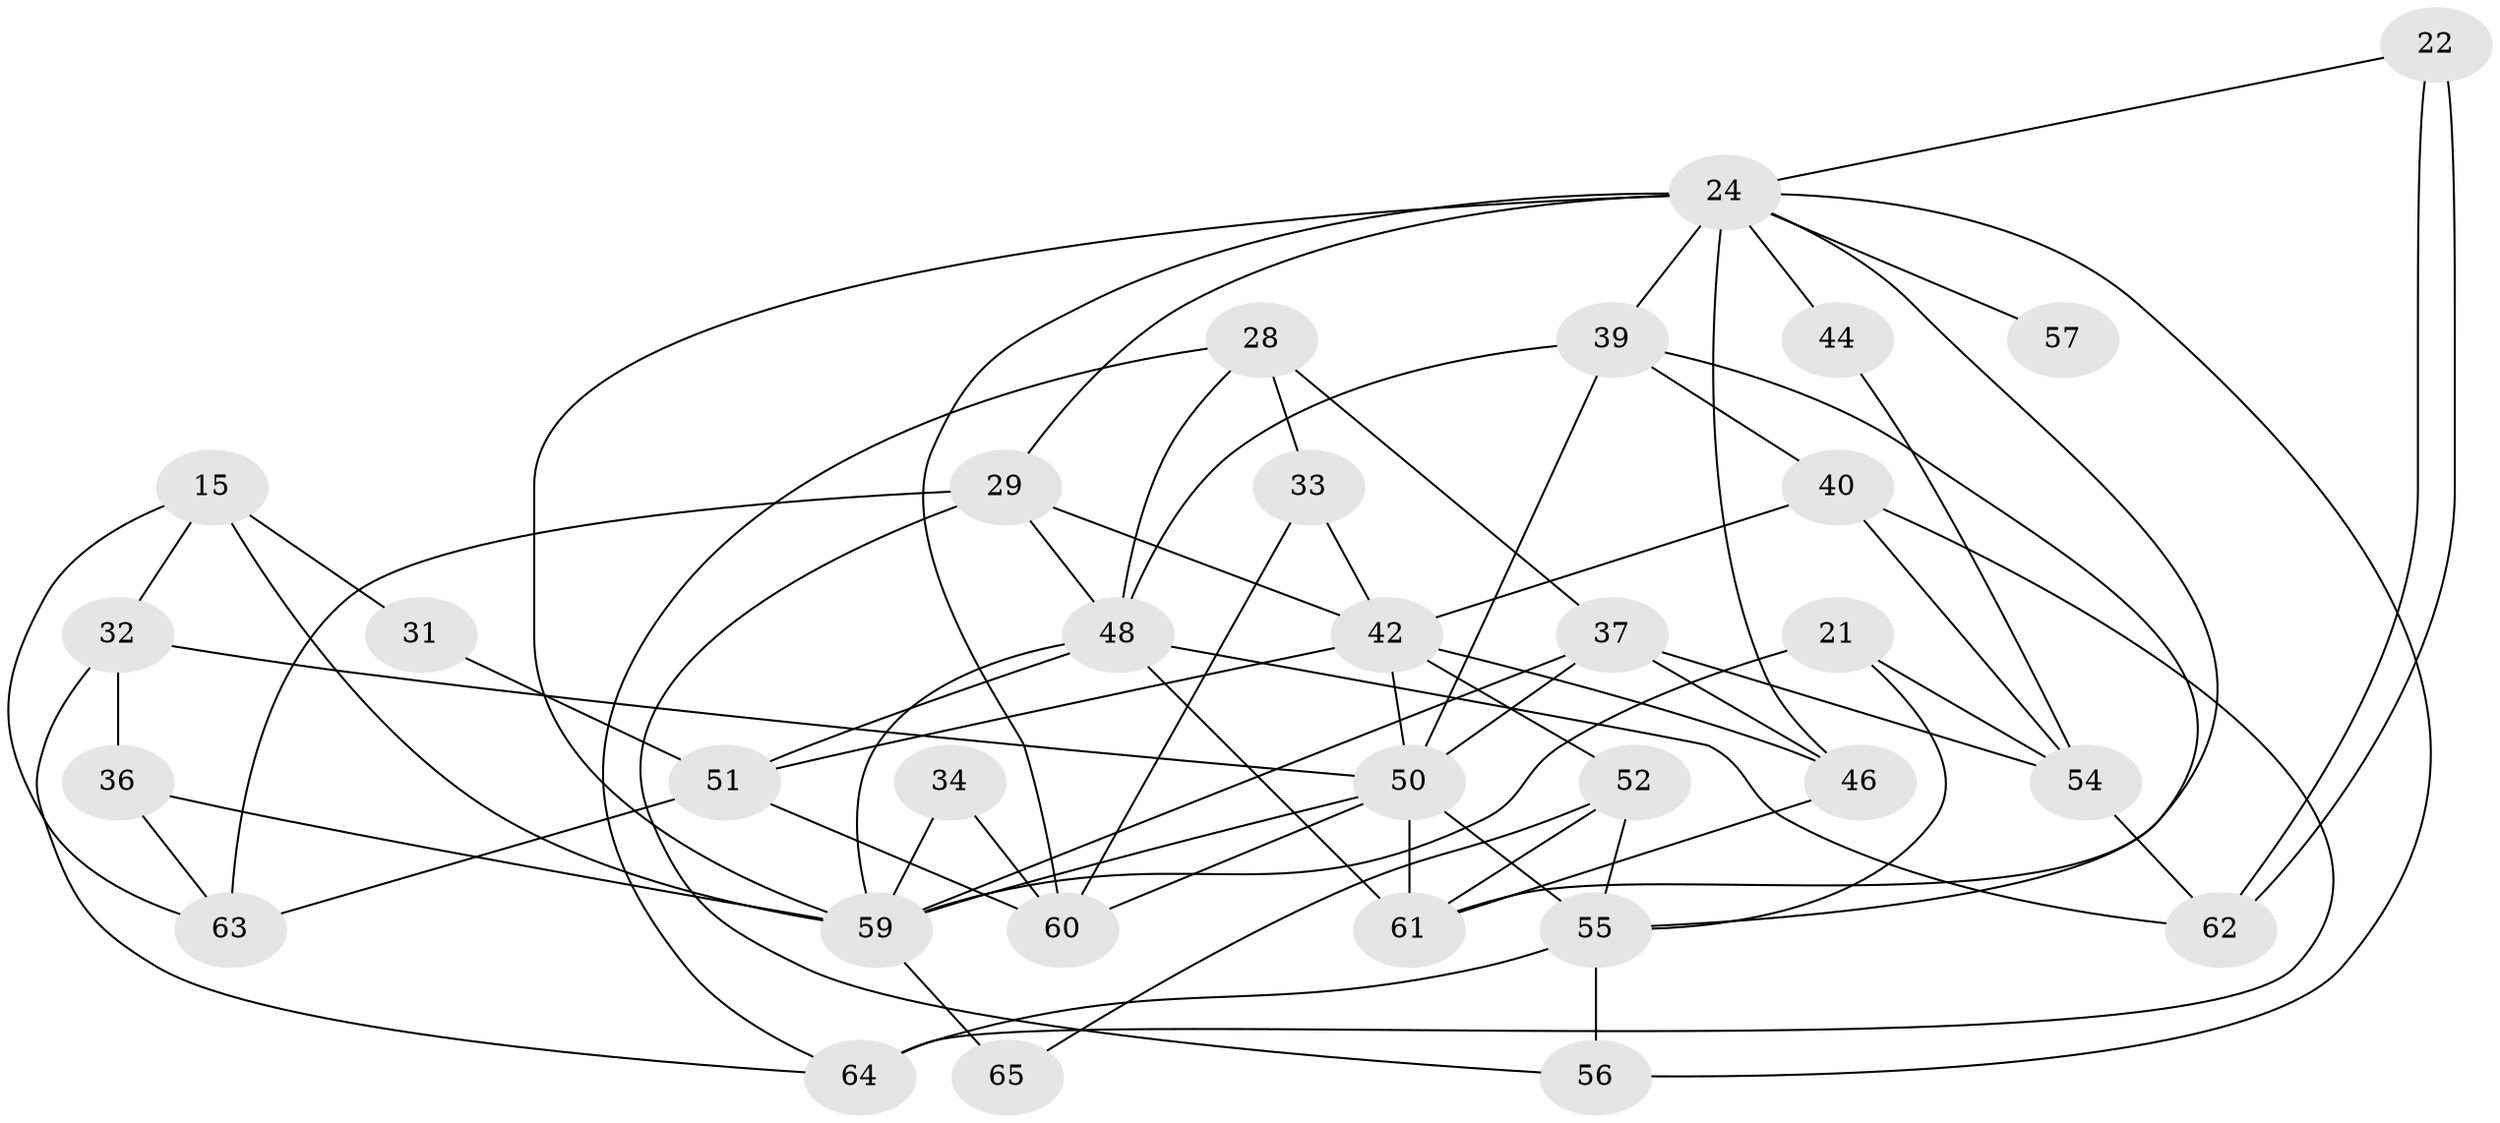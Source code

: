// original degree distribution, {2: 0.13846153846153847, 3: 0.26153846153846155, 9: 0.015384615384615385, 5: 0.18461538461538463, 4: 0.2923076923076923, 6: 0.046153846153846156, 7: 0.06153846153846154}
// Generated by graph-tools (version 1.1) at 2025/51/03/09/25 04:51:29]
// undirected, 32 vertices, 71 edges
graph export_dot {
graph [start="1"]
  node [color=gray90,style=filled];
  15;
  21;
  22;
  24 [super="+6"];
  28;
  29 [super="+25"];
  31;
  32;
  33;
  34;
  36;
  37 [super="+13"];
  39 [super="+2+17"];
  40;
  42 [super="+19"];
  44;
  46 [super="+9"];
  48 [super="+18+35"];
  50 [super="+26+8+20"];
  51 [super="+43"];
  52;
  54;
  55 [super="+49"];
  56;
  57 [super="+5"];
  59 [super="+23+58"];
  60 [super="+7"];
  61 [super="+4+47+30+45"];
  62;
  63;
  64 [super="+53"];
  65 [super="+38"];
  15 -- 63;
  15 -- 59;
  15 -- 31;
  15 -- 32;
  21 -- 54;
  21 -- 55;
  21 -- 59 [weight=2];
  22 -- 62;
  22 -- 62;
  22 -- 24;
  24 -- 44;
  24 -- 57 [weight=4];
  24 -- 59 [weight=4];
  24 -- 56;
  24 -- 60;
  24 -- 39 [weight=2];
  24 -- 61;
  24 -- 46;
  24 -- 29;
  28 -- 37;
  28 -- 33;
  28 -- 64;
  28 -- 48;
  29 -- 48;
  29 -- 56;
  29 -- 63;
  29 -- 42;
  31 -- 51;
  32 -- 36;
  32 -- 64;
  32 -- 50;
  33 -- 42;
  33 -- 60;
  34 -- 60;
  34 -- 59;
  36 -- 63;
  36 -- 59 [weight=2];
  37 -- 54;
  37 -- 50 [weight=3];
  37 -- 46 [weight=2];
  37 -- 59 [weight=2];
  39 -- 48;
  39 -- 40 [weight=2];
  39 -- 50 [weight=2];
  39 -- 55;
  40 -- 42;
  40 -- 54;
  40 -- 64;
  42 -- 52 [weight=2];
  42 -- 51;
  42 -- 46 [weight=2];
  42 -- 50;
  44 -- 54;
  46 -- 61;
  48 -- 51 [weight=2];
  48 -- 59 [weight=2];
  48 -- 62;
  48 -- 61 [weight=3];
  50 -- 61 [weight=2];
  50 -- 55;
  50 -- 59 [weight=2];
  50 -- 60;
  51 -- 63 [weight=2];
  51 -- 60;
  52 -- 65;
  52 -- 55;
  52 -- 61;
  54 -- 62;
  55 -- 64 [weight=2];
  55 -- 56;
  59 -- 65 [weight=2];
}

